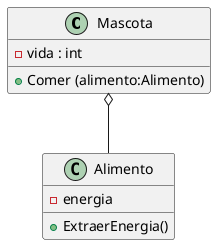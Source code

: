 @startuml Pow

class Mascota
{
    -vida : int
    +Comer (alimento:Alimento)
}

class Alimento
{
    -energia
    +ExtraerEnergia()
}

Mascota o-- Alimento


@enduml